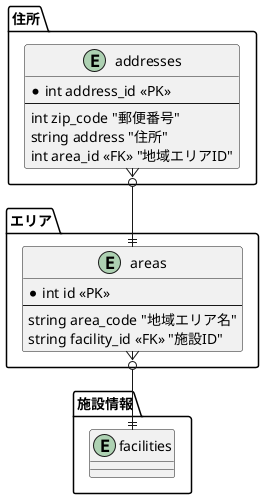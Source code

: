 @startuml entity-relationship-diagram
skinparam linetype ortho

package 施設情報 {
  entity facilities
}

package 住所 {
  entity addresses {
    * int address_id <<PK>>
    --
    int zip_code "郵便番号"
    string address "住所"
    int area_id <<FK>> "地域エリアID"
  }
}

package エリア {
  entity areas {
    * int id <<PK>>
    --
    string area_code "地域エリア名"
    string facility_id <<FK>> "施設ID"
  }
}

addresses }o--|| areas
areas }o--|| facilities


@enduml